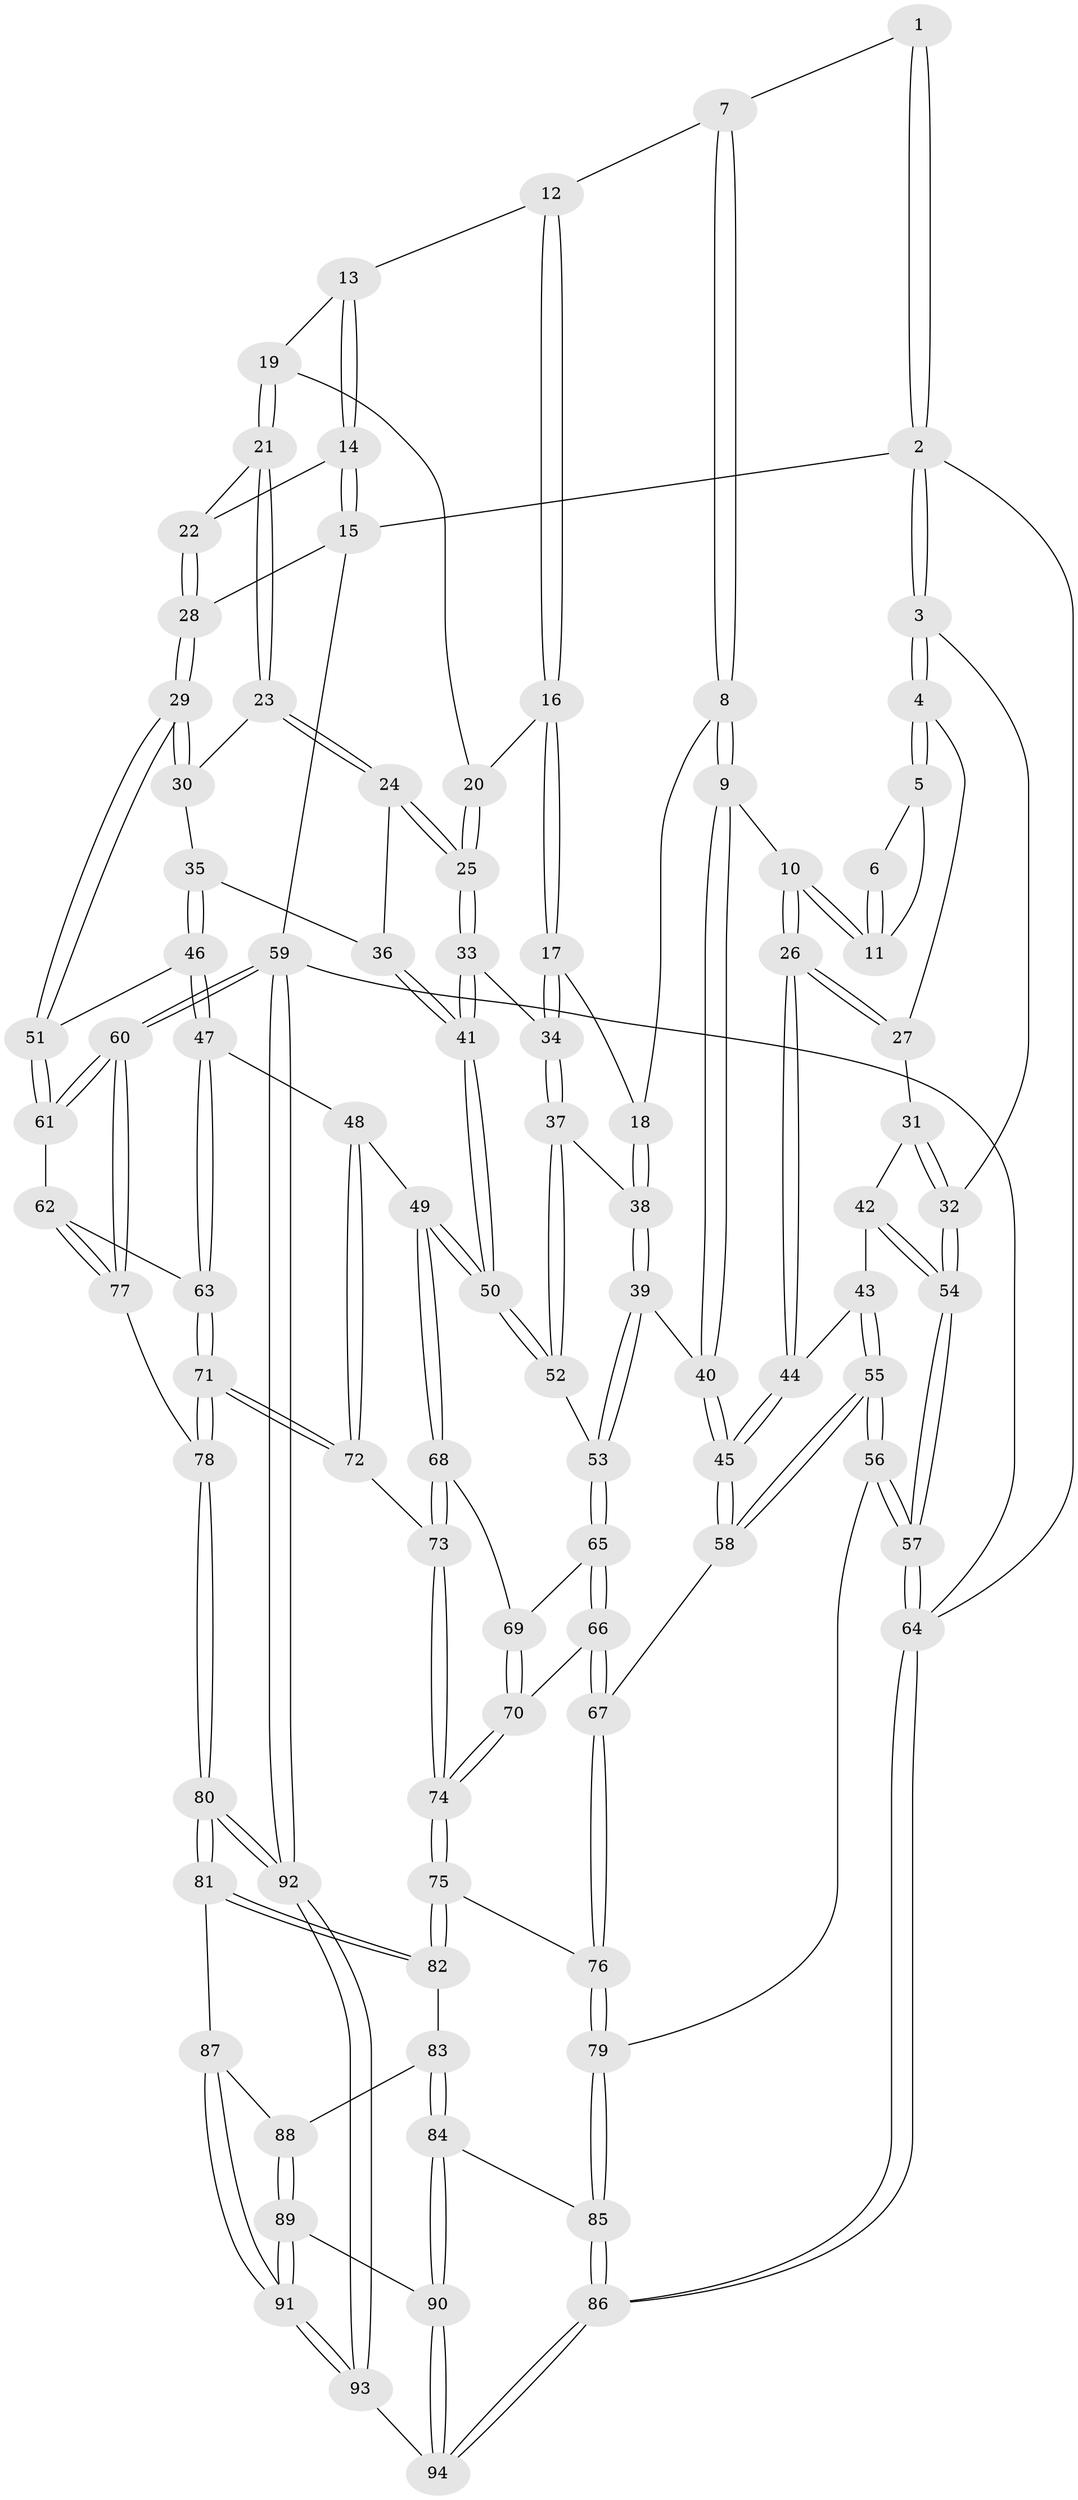 // coarse degree distribution, {4: 0.36363636363636365, 8: 0.01818181818181818, 5: 0.43636363636363634, 2: 0.01818181818181818, 3: 0.07272727272727272, 6: 0.09090909090909091}
// Generated by graph-tools (version 1.1) at 2025/42/03/06/25 10:42:28]
// undirected, 94 vertices, 232 edges
graph export_dot {
graph [start="1"]
  node [color=gray90,style=filled];
  1 [pos="+0.22503142605641116+0"];
  2 [pos="+0+0"];
  3 [pos="+0+0"];
  4 [pos="+0+0.08355415084608567"];
  5 [pos="+0.0862719634361264+0.0469773132452021"];
  6 [pos="+0.21975348034723716+0"];
  7 [pos="+0.4995084463540507+0"];
  8 [pos="+0.40230982783569486+0.12987315436080932"];
  9 [pos="+0.38220467908789474+0.13724874740612336"];
  10 [pos="+0.25752132616770734+0.16286205141714064"];
  11 [pos="+0.22929128141775987+0.0712352253447278"];
  12 [pos="+0.5950703729964335+0"];
  13 [pos="+0.6800812334728158+0"];
  14 [pos="+1+0"];
  15 [pos="+1+0"];
  16 [pos="+0.5394797910818215+0.13976659767107222"];
  17 [pos="+0.5333912571738048+0.14751936043239305"];
  18 [pos="+0.4198706325156554+0.13812494303912176"];
  19 [pos="+0.7033250716016692+0"];
  20 [pos="+0.6697200568558924+0.06996863225851886"];
  21 [pos="+0.829093155239673+0.1195931936823077"];
  22 [pos="+0.8555286778680671+0.09189566223229799"];
  23 [pos="+0.8326168210347114+0.147308754550874"];
  24 [pos="+0.742479985510383+0.19920472335050204"];
  25 [pos="+0.7021187345647988+0.214541130647849"];
  26 [pos="+0.2427199420558088+0.18463799190791666"];
  27 [pos="+0.04919291042540699+0.12627739749221928"];
  28 [pos="+1+0.03502199514117843"];
  29 [pos="+1+0.04284052557538052"];
  30 [pos="+0.8637547841104367+0.16683966305746611"];
  31 [pos="+0.05484282123136435+0.2502707160867189"];
  32 [pos="+0+0.22526341445897546"];
  33 [pos="+0.6889234279968824+0.2346533559645666"];
  34 [pos="+0.5879533314361922+0.22028825231385096"];
  35 [pos="+0.8892882424340023+0.26728850525646297"];
  36 [pos="+0.8358498688546354+0.2705048181258682"];
  37 [pos="+0.5098572914840591+0.31768059952333716"];
  38 [pos="+0.4948933143546371+0.3218202230684087"];
  39 [pos="+0.43110259464460565+0.3819723246206873"];
  40 [pos="+0.42503585127961513+0.3842785555994292"];
  41 [pos="+0.7093003197286954+0.3303749419883544"];
  42 [pos="+0.14889543745057382+0.3059641474675102"];
  43 [pos="+0.18747757686251298+0.29946576888009035"];
  44 [pos="+0.22166618324981605+0.2744902486217604"];
  45 [pos="+0.38645134353065846+0.40658570570087754"];
  46 [pos="+0.905941873153059+0.28793972874836454"];
  47 [pos="+0.9044527878414209+0.4180909589304832"];
  48 [pos="+0.7458477134105816+0.42162467929591835"];
  49 [pos="+0.7162388260474543+0.41495381678139265"];
  50 [pos="+0.7095156991576206+0.40709019555407744"];
  51 [pos="+1+0.06681484421895238"];
  52 [pos="+0.6830163388158551+0.4061045678584636"];
  53 [pos="+0.5579469167068882+0.45343076406295857"];
  54 [pos="+0+0.5221902988159263"];
  55 [pos="+0.18053445509081265+0.6193438156097338"];
  56 [pos="+0.13716611782023458+0.6590745345757989"];
  57 [pos="+0+0.7786577470988277"];
  58 [pos="+0.3643450816370875+0.5429689393958367"];
  59 [pos="+1+1"];
  60 [pos="+1+0.7549749166594689"];
  61 [pos="+1+0.4949752488939981"];
  62 [pos="+1+0.4970081306992179"];
  63 [pos="+1+0.49302499741727274"];
  64 [pos="+0+1"];
  65 [pos="+0.5415787408427231+0.5089991484651141"];
  66 [pos="+0.5380907202054026+0.515978026883817"];
  67 [pos="+0.44021786710646993+0.5920702448794697"];
  68 [pos="+0.7024091040913318+0.4554374831626782"];
  69 [pos="+0.6343047852217829+0.5108423222005551"];
  70 [pos="+0.6013150804634184+0.5502569415507719"];
  71 [pos="+0.8487772263788941+0.6555787111312322"];
  72 [pos="+0.8327076223649613+0.6463042418537476"];
  73 [pos="+0.6969656236650709+0.6171119878113998"];
  74 [pos="+0.604243618913211+0.6832475514411386"];
  75 [pos="+0.5881225272455484+0.702590932839081"];
  76 [pos="+0.4708515245533169+0.6370745733679242"];
  77 [pos="+0.9448877277397705+0.7559014712592191"];
  78 [pos="+0.8582464389525268+0.7722317852586046"];
  79 [pos="+0.36532967633694435+0.7929466086901407"];
  80 [pos="+0.8461179382382206+0.7975849461747148"];
  81 [pos="+0.8386452842891821+0.7973303146399484"];
  82 [pos="+0.5888925927214163+0.7058662344281775"];
  83 [pos="+0.5769325290189701+0.7685791445102229"];
  84 [pos="+0.4281030092534293+0.8549123814643119"];
  85 [pos="+0.3810272011758014+0.8298859604039706"];
  86 [pos="+0+1"];
  87 [pos="+0.6833675221742253+0.8603506367305412"];
  88 [pos="+0.5776887794910404+0.7704025853228756"];
  89 [pos="+0.5771229700331033+0.9394246817737423"];
  90 [pos="+0.45086424315903306+0.9255342002314872"];
  91 [pos="+0.6602980099884355+1"];
  92 [pos="+0.96558167625136+1"];
  93 [pos="+0.7215381944955005+1"];
  94 [pos="+0.33200563121725424+1"];
  1 -- 2;
  1 -- 2;
  1 -- 7;
  2 -- 3;
  2 -- 3;
  2 -- 15;
  2 -- 64;
  3 -- 4;
  3 -- 4;
  3 -- 32;
  4 -- 5;
  4 -- 5;
  4 -- 27;
  5 -- 6;
  5 -- 11;
  6 -- 11;
  6 -- 11;
  7 -- 8;
  7 -- 8;
  7 -- 12;
  8 -- 9;
  8 -- 9;
  8 -- 18;
  9 -- 10;
  9 -- 40;
  9 -- 40;
  10 -- 11;
  10 -- 11;
  10 -- 26;
  10 -- 26;
  12 -- 13;
  12 -- 16;
  12 -- 16;
  13 -- 14;
  13 -- 14;
  13 -- 19;
  14 -- 15;
  14 -- 15;
  14 -- 22;
  15 -- 28;
  15 -- 59;
  16 -- 17;
  16 -- 17;
  16 -- 20;
  17 -- 18;
  17 -- 34;
  17 -- 34;
  18 -- 38;
  18 -- 38;
  19 -- 20;
  19 -- 21;
  19 -- 21;
  20 -- 25;
  20 -- 25;
  21 -- 22;
  21 -- 23;
  21 -- 23;
  22 -- 28;
  22 -- 28;
  23 -- 24;
  23 -- 24;
  23 -- 30;
  24 -- 25;
  24 -- 25;
  24 -- 36;
  25 -- 33;
  25 -- 33;
  26 -- 27;
  26 -- 27;
  26 -- 44;
  26 -- 44;
  27 -- 31;
  28 -- 29;
  28 -- 29;
  29 -- 30;
  29 -- 30;
  29 -- 51;
  29 -- 51;
  30 -- 35;
  31 -- 32;
  31 -- 32;
  31 -- 42;
  32 -- 54;
  32 -- 54;
  33 -- 34;
  33 -- 41;
  33 -- 41;
  34 -- 37;
  34 -- 37;
  35 -- 36;
  35 -- 46;
  35 -- 46;
  36 -- 41;
  36 -- 41;
  37 -- 38;
  37 -- 52;
  37 -- 52;
  38 -- 39;
  38 -- 39;
  39 -- 40;
  39 -- 53;
  39 -- 53;
  40 -- 45;
  40 -- 45;
  41 -- 50;
  41 -- 50;
  42 -- 43;
  42 -- 54;
  42 -- 54;
  43 -- 44;
  43 -- 55;
  43 -- 55;
  44 -- 45;
  44 -- 45;
  45 -- 58;
  45 -- 58;
  46 -- 47;
  46 -- 47;
  46 -- 51;
  47 -- 48;
  47 -- 63;
  47 -- 63;
  48 -- 49;
  48 -- 72;
  48 -- 72;
  49 -- 50;
  49 -- 50;
  49 -- 68;
  49 -- 68;
  50 -- 52;
  50 -- 52;
  51 -- 61;
  51 -- 61;
  52 -- 53;
  53 -- 65;
  53 -- 65;
  54 -- 57;
  54 -- 57;
  55 -- 56;
  55 -- 56;
  55 -- 58;
  55 -- 58;
  56 -- 57;
  56 -- 57;
  56 -- 79;
  57 -- 64;
  57 -- 64;
  58 -- 67;
  59 -- 60;
  59 -- 60;
  59 -- 92;
  59 -- 92;
  59 -- 64;
  60 -- 61;
  60 -- 61;
  60 -- 77;
  60 -- 77;
  61 -- 62;
  62 -- 63;
  62 -- 77;
  62 -- 77;
  63 -- 71;
  63 -- 71;
  64 -- 86;
  64 -- 86;
  65 -- 66;
  65 -- 66;
  65 -- 69;
  66 -- 67;
  66 -- 67;
  66 -- 70;
  67 -- 76;
  67 -- 76;
  68 -- 69;
  68 -- 73;
  68 -- 73;
  69 -- 70;
  69 -- 70;
  70 -- 74;
  70 -- 74;
  71 -- 72;
  71 -- 72;
  71 -- 78;
  71 -- 78;
  72 -- 73;
  73 -- 74;
  73 -- 74;
  74 -- 75;
  74 -- 75;
  75 -- 76;
  75 -- 82;
  75 -- 82;
  76 -- 79;
  76 -- 79;
  77 -- 78;
  78 -- 80;
  78 -- 80;
  79 -- 85;
  79 -- 85;
  80 -- 81;
  80 -- 81;
  80 -- 92;
  80 -- 92;
  81 -- 82;
  81 -- 82;
  81 -- 87;
  82 -- 83;
  83 -- 84;
  83 -- 84;
  83 -- 88;
  84 -- 85;
  84 -- 90;
  84 -- 90;
  85 -- 86;
  85 -- 86;
  86 -- 94;
  86 -- 94;
  87 -- 88;
  87 -- 91;
  87 -- 91;
  88 -- 89;
  88 -- 89;
  89 -- 90;
  89 -- 91;
  89 -- 91;
  90 -- 94;
  90 -- 94;
  91 -- 93;
  91 -- 93;
  92 -- 93;
  92 -- 93;
  93 -- 94;
}
